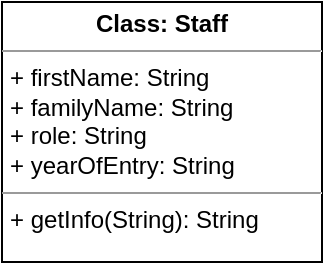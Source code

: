 <mxfile version="15.8.9" type="device"><diagram id="XDRP_H2Cu_AlI1-zebHc" name="Page-1"><mxGraphModel dx="381" dy="545" grid="1" gridSize="10" guides="1" tooltips="1" connect="1" arrows="1" fold="1" page="1" pageScale="1" pageWidth="827" pageHeight="1169" math="0" shadow="0"><root><mxCell id="0"/><mxCell id="1" parent="0"/><mxCell id="3KDibabOzKK0hH0P8N70-1" value="&lt;p style=&quot;margin: 0px ; margin-top: 4px ; text-align: center&quot;&gt;&lt;b&gt;Class: Staff&lt;/b&gt;&lt;/p&gt;&lt;hr size=&quot;1&quot;&gt;&lt;p style=&quot;margin: 0px ; margin-left: 4px&quot;&gt;+ firstName: String&lt;/p&gt;&lt;p style=&quot;margin: 0px ; margin-left: 4px&quot;&gt;+ familyName: String&lt;br&gt;&lt;/p&gt;&lt;p style=&quot;margin: 0px ; margin-left: 4px&quot;&gt;+ role: String&lt;br&gt;&lt;/p&gt;&lt;p style=&quot;margin: 0px ; margin-left: 4px&quot;&gt;+ yearOfEntry: String&lt;br&gt;&lt;/p&gt;&lt;hr size=&quot;1&quot;&gt;&lt;p style=&quot;margin: 0px ; margin-left: 4px&quot;&gt;+ getInfo(String): String&lt;/p&gt;" style="verticalAlign=top;align=left;overflow=fill;fontSize=12;fontFamily=Helvetica;html=1;" vertex="1" parent="1"><mxGeometry x="40" y="40" width="160" height="130" as="geometry"/></mxCell></root></mxGraphModel></diagram></mxfile>
